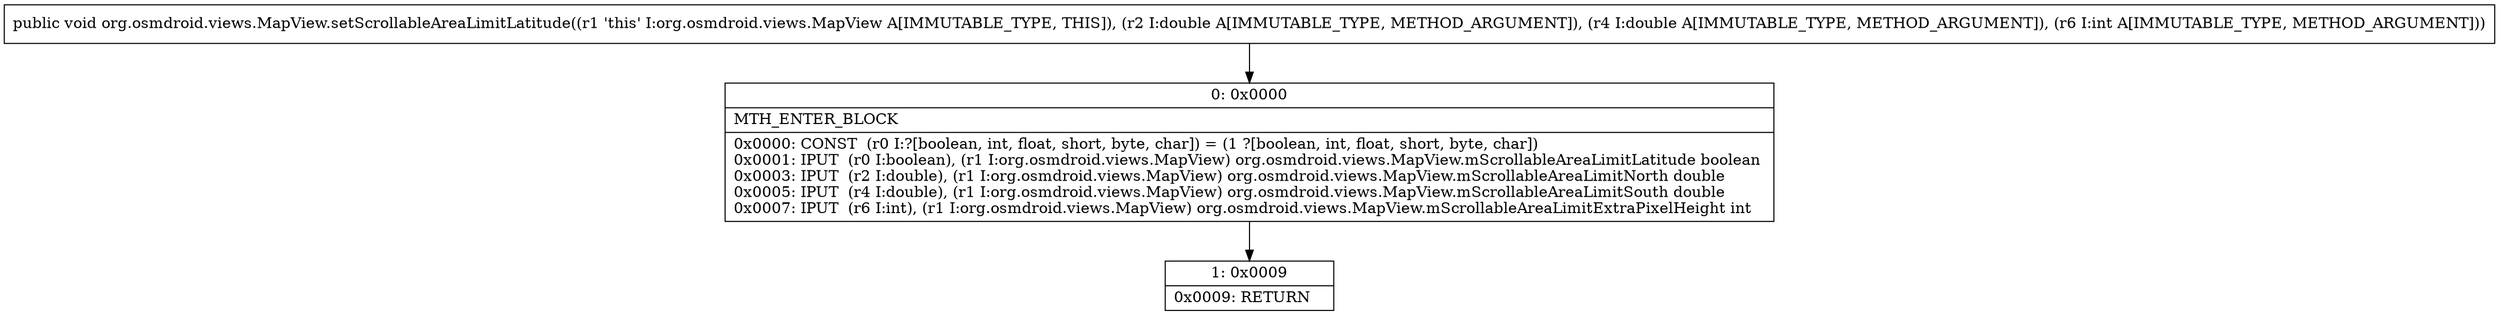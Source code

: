 digraph "CFG fororg.osmdroid.views.MapView.setScrollableAreaLimitLatitude(DDI)V" {
Node_0 [shape=record,label="{0\:\ 0x0000|MTH_ENTER_BLOCK\l|0x0000: CONST  (r0 I:?[boolean, int, float, short, byte, char]) = (1 ?[boolean, int, float, short, byte, char]) \l0x0001: IPUT  (r0 I:boolean), (r1 I:org.osmdroid.views.MapView) org.osmdroid.views.MapView.mScrollableAreaLimitLatitude boolean \l0x0003: IPUT  (r2 I:double), (r1 I:org.osmdroid.views.MapView) org.osmdroid.views.MapView.mScrollableAreaLimitNorth double \l0x0005: IPUT  (r4 I:double), (r1 I:org.osmdroid.views.MapView) org.osmdroid.views.MapView.mScrollableAreaLimitSouth double \l0x0007: IPUT  (r6 I:int), (r1 I:org.osmdroid.views.MapView) org.osmdroid.views.MapView.mScrollableAreaLimitExtraPixelHeight int \l}"];
Node_1 [shape=record,label="{1\:\ 0x0009|0x0009: RETURN   \l}"];
MethodNode[shape=record,label="{public void org.osmdroid.views.MapView.setScrollableAreaLimitLatitude((r1 'this' I:org.osmdroid.views.MapView A[IMMUTABLE_TYPE, THIS]), (r2 I:double A[IMMUTABLE_TYPE, METHOD_ARGUMENT]), (r4 I:double A[IMMUTABLE_TYPE, METHOD_ARGUMENT]), (r6 I:int A[IMMUTABLE_TYPE, METHOD_ARGUMENT])) }"];
MethodNode -> Node_0;
Node_0 -> Node_1;
}

